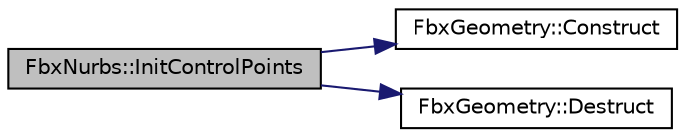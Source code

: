 digraph "FbxNurbs::InitControlPoints"
{
  edge [fontname="Helvetica",fontsize="10",labelfontname="Helvetica",labelfontsize="10"];
  node [fontname="Helvetica",fontsize="10",shape=record];
  rankdir="LR";
  Node50 [label="FbxNurbs::InitControlPoints",height=0.2,width=0.4,color="black", fillcolor="grey75", style="filled", fontcolor="black"];
  Node50 -> Node51 [color="midnightblue",fontsize="10",style="solid",fontname="Helvetica"];
  Node51 [label="FbxGeometry::Construct",height=0.2,width=0.4,color="black", fillcolor="white", style="filled",URL="$class_fbx_geometry.html#a26ca96a86f17783c45ff83b33d2b5324"];
  Node50 -> Node52 [color="midnightblue",fontsize="10",style="solid",fontname="Helvetica"];
  Node52 [label="FbxGeometry::Destruct",height=0.2,width=0.4,color="black", fillcolor="white", style="filled",URL="$class_fbx_geometry.html#a07e94f7801067d66429afbf1799795cd"];
}
